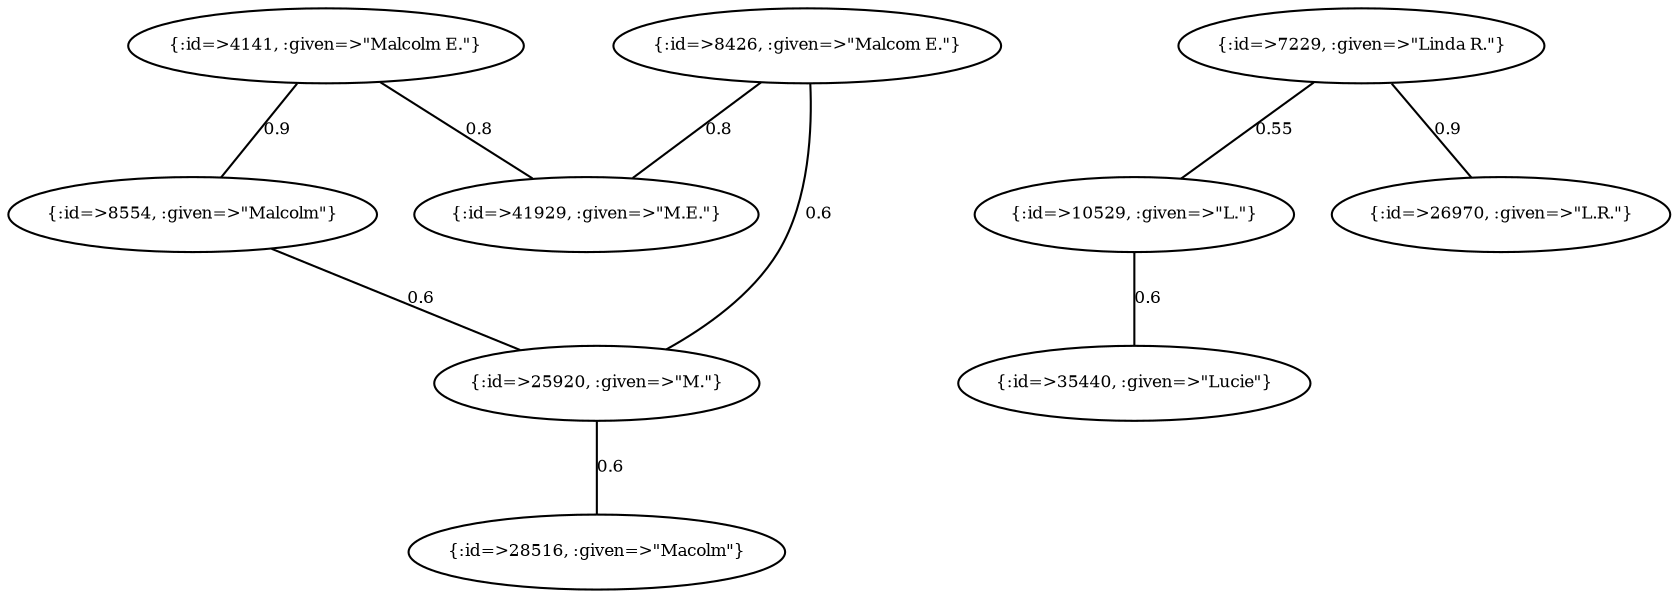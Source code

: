 graph Collector__WeightedGraph {
    "{:id=>4141, :given=>\"Malcolm E.\"}" [
        fontsize = 8,
        label = "{:id=>4141, :given=>\"Malcolm E.\"}"
    ]

    "{:id=>7229, :given=>\"Linda R.\"}" [
        fontsize = 8,
        label = "{:id=>7229, :given=>\"Linda R.\"}"
    ]

    "{:id=>8426, :given=>\"Malcom E.\"}" [
        fontsize = 8,
        label = "{:id=>8426, :given=>\"Malcom E.\"}"
    ]

    "{:id=>8554, :given=>\"Malcolm\"}" [
        fontsize = 8,
        label = "{:id=>8554, :given=>\"Malcolm\"}"
    ]

    "{:id=>10529, :given=>\"L.\"}" [
        fontsize = 8,
        label = "{:id=>10529, :given=>\"L.\"}"
    ]

    "{:id=>25920, :given=>\"M.\"}" [
        fontsize = 8,
        label = "{:id=>25920, :given=>\"M.\"}"
    ]

    "{:id=>26970, :given=>\"L.R.\"}" [
        fontsize = 8,
        label = "{:id=>26970, :given=>\"L.R.\"}"
    ]

    "{:id=>28516, :given=>\"Macolm\"}" [
        fontsize = 8,
        label = "{:id=>28516, :given=>\"Macolm\"}"
    ]

    "{:id=>35440, :given=>\"Lucie\"}" [
        fontsize = 8,
        label = "{:id=>35440, :given=>\"Lucie\"}"
    ]

    "{:id=>41929, :given=>\"M.E.\"}" [
        fontsize = 8,
        label = "{:id=>41929, :given=>\"M.E.\"}"
    ]

    "{:id=>4141, :given=>\"Malcolm E.\"}" -- "{:id=>8554, :given=>\"Malcolm\"}" [
        fontsize = 8,
        label = 0.9
    ]

    "{:id=>4141, :given=>\"Malcolm E.\"}" -- "{:id=>41929, :given=>\"M.E.\"}" [
        fontsize = 8,
        label = 0.8
    ]

    "{:id=>7229, :given=>\"Linda R.\"}" -- "{:id=>10529, :given=>\"L.\"}" [
        fontsize = 8,
        label = 0.55
    ]

    "{:id=>7229, :given=>\"Linda R.\"}" -- "{:id=>26970, :given=>\"L.R.\"}" [
        fontsize = 8,
        label = 0.9
    ]

    "{:id=>8426, :given=>\"Malcom E.\"}" -- "{:id=>25920, :given=>\"M.\"}" [
        fontsize = 8,
        label = 0.6
    ]

    "{:id=>8426, :given=>\"Malcom E.\"}" -- "{:id=>41929, :given=>\"M.E.\"}" [
        fontsize = 8,
        label = 0.8
    ]

    "{:id=>8554, :given=>\"Malcolm\"}" -- "{:id=>25920, :given=>\"M.\"}" [
        fontsize = 8,
        label = 0.6
    ]

    "{:id=>10529, :given=>\"L.\"}" -- "{:id=>35440, :given=>\"Lucie\"}" [
        fontsize = 8,
        label = 0.6
    ]

    "{:id=>25920, :given=>\"M.\"}" -- "{:id=>28516, :given=>\"Macolm\"}" [
        fontsize = 8,
        label = 0.6
    ]
}
